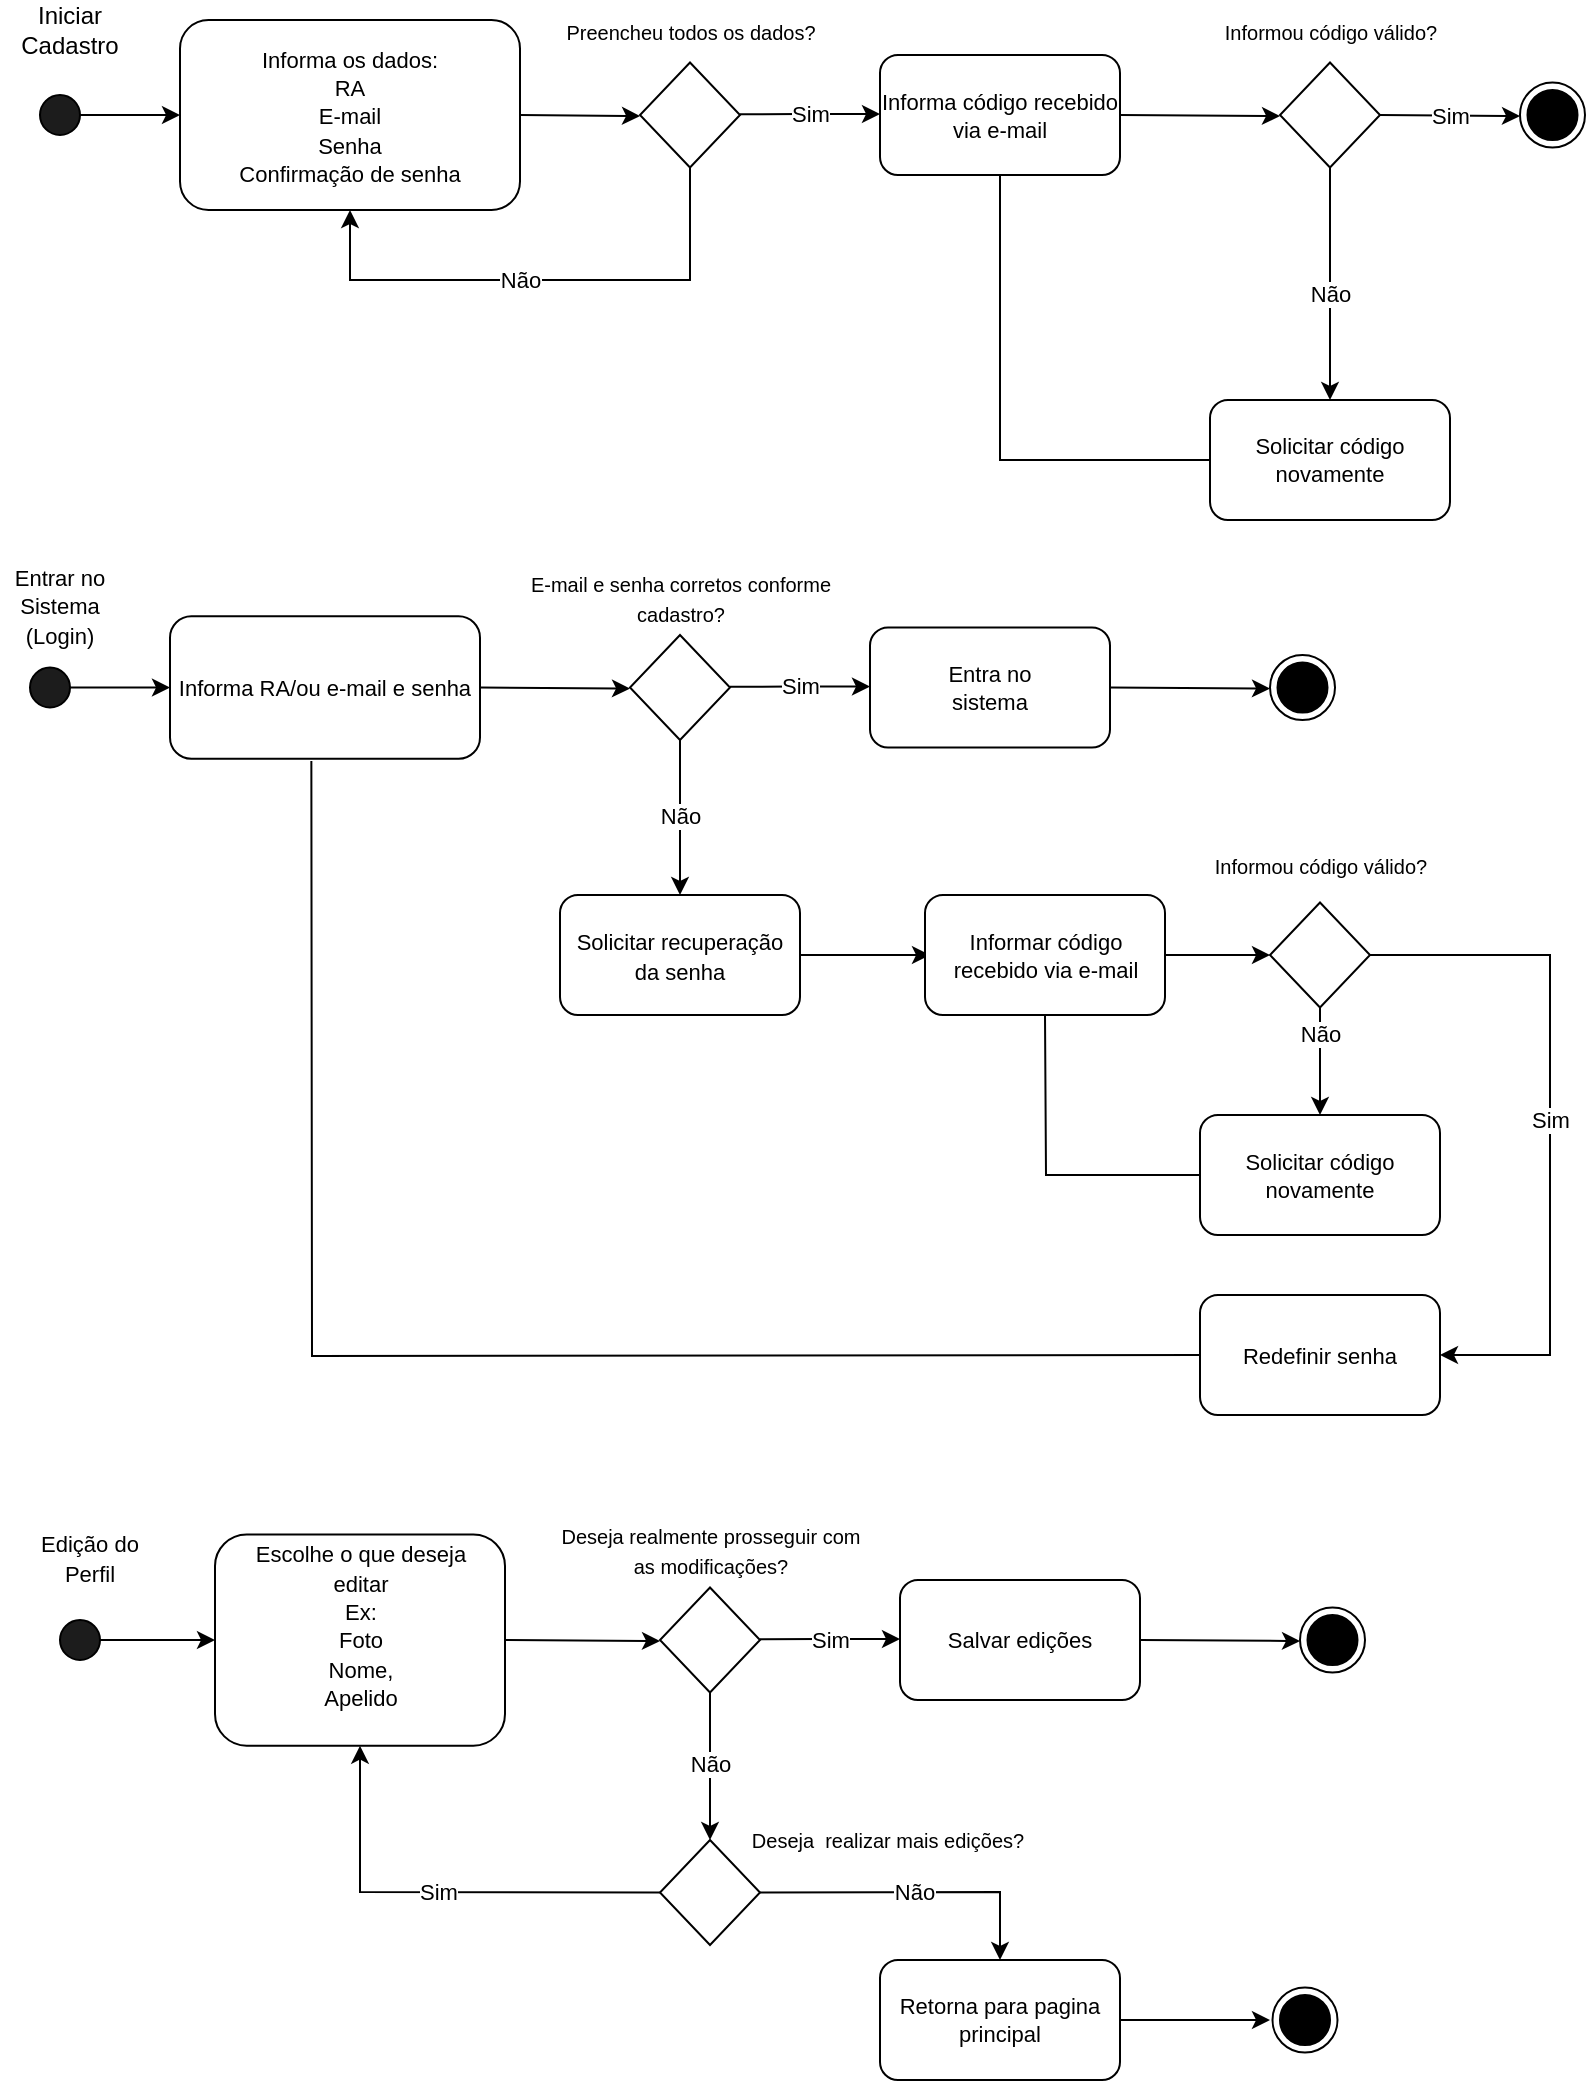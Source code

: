 <mxfile version="21.1.7" type="github">
  <diagram name="Página-1" id="GVrCEBP-sC31mfDfFol-">
    <mxGraphModel dx="1434" dy="764" grid="1" gridSize="10" guides="1" tooltips="1" connect="1" arrows="1" fold="1" page="1" pageScale="1" pageWidth="827" pageHeight="1169" math="0" shadow="0">
      <root>
        <mxCell id="0" />
        <mxCell id="1" parent="0" />
        <mxCell id="yPgfIwb3IiQU2in2HysK-1" value="" style="ellipse;whiteSpace=wrap;html=1;aspect=fixed;fillColor=#1C1C1C;" parent="1" vertex="1">
          <mxGeometry x="20" y="77.5" width="20" height="20" as="geometry" />
        </mxCell>
        <mxCell id="yPgfIwb3IiQU2in2HysK-2" value="" style="endArrow=classic;html=1;rounded=0;exitX=1;exitY=0.5;exitDx=0;exitDy=0;entryX=0;entryY=0.5;entryDx=0;entryDy=0;" parent="1" source="yPgfIwb3IiQU2in2HysK-1" target="yPgfIwb3IiQU2in2HysK-5" edge="1">
          <mxGeometry width="50" height="50" relative="1" as="geometry">
            <mxPoint x="240" y="270" as="sourcePoint" />
            <mxPoint x="90" y="70" as="targetPoint" />
          </mxGeometry>
        </mxCell>
        <mxCell id="yPgfIwb3IiQU2in2HysK-4" value="Iniciar Cadastro" style="text;strokeColor=none;align=center;fillColor=none;html=1;verticalAlign=middle;whiteSpace=wrap;rounded=0;" parent="1" vertex="1">
          <mxGeometry y="30" width="70" height="30" as="geometry" />
        </mxCell>
        <mxCell id="yPgfIwb3IiQU2in2HysK-5" value="&lt;font style=&quot;font-size: 11px;&quot;&gt;Informa os dados:&lt;br&gt;RA&lt;br&gt;E-mail&lt;br&gt;Senha&lt;br&gt;Confirmação de senha&lt;/font&gt;" style="rounded=1;whiteSpace=wrap;html=1;" parent="1" vertex="1">
          <mxGeometry x="90" y="40" width="170" height="95" as="geometry" />
        </mxCell>
        <mxCell id="yPgfIwb3IiQU2in2HysK-7" value="" style="endArrow=classic;html=1;rounded=0;exitX=1;exitY=0.5;exitDx=0;exitDy=0;" parent="1" source="yPgfIwb3IiQU2in2HysK-5" edge="1">
          <mxGeometry width="50" height="50" relative="1" as="geometry">
            <mxPoint x="50" y="98" as="sourcePoint" />
            <mxPoint x="320" y="88" as="targetPoint" />
            <Array as="points" />
          </mxGeometry>
        </mxCell>
        <mxCell id="yPgfIwb3IiQU2in2HysK-8" value="" style="rhombus;whiteSpace=wrap;html=1;" parent="1" vertex="1">
          <mxGeometry x="320" y="61.25" width="50" height="52.5" as="geometry" />
        </mxCell>
        <mxCell id="yPgfIwb3IiQU2in2HysK-9" value="&lt;font style=&quot;font-size: 10px;&quot;&gt;Preencheu todos os dados?&lt;/font&gt;" style="text;strokeColor=none;align=center;fillColor=none;html=1;verticalAlign=middle;whiteSpace=wrap;rounded=0;" parent="1" vertex="1">
          <mxGeometry x="267.5" y="31.25" width="155" height="30" as="geometry" />
        </mxCell>
        <mxCell id="yPgfIwb3IiQU2in2HysK-10" value="Sim" style="endArrow=classic;html=1;rounded=0;exitX=1;exitY=0.5;exitDx=0;exitDy=0;" parent="1" edge="1">
          <mxGeometry width="50" height="50" relative="1" as="geometry">
            <mxPoint x="370" y="87.16" as="sourcePoint" />
            <mxPoint x="440" y="87" as="targetPoint" />
            <Array as="points">
              <mxPoint x="400" y="87" />
            </Array>
          </mxGeometry>
        </mxCell>
        <mxCell id="yPgfIwb3IiQU2in2HysK-11" value="Não" style="endArrow=classic;html=1;rounded=0;exitX=0.5;exitY=1;exitDx=0;exitDy=0;entryX=0.5;entryY=1;entryDx=0;entryDy=0;" parent="1" source="yPgfIwb3IiQU2in2HysK-8" target="yPgfIwb3IiQU2in2HysK-5" edge="1">
          <mxGeometry x="0.081" width="50" height="50" relative="1" as="geometry">
            <mxPoint x="270" y="98" as="sourcePoint" />
            <mxPoint x="190" y="170" as="targetPoint" />
            <Array as="points">
              <mxPoint x="345" y="170" />
              <mxPoint x="240" y="170" />
              <mxPoint x="175" y="170" />
            </Array>
            <mxPoint as="offset" />
          </mxGeometry>
        </mxCell>
        <mxCell id="yPgfIwb3IiQU2in2HysK-12" value="Informa código recebido via e-mail" style="rounded=1;whiteSpace=wrap;html=1;fontSize=11;" parent="1" vertex="1">
          <mxGeometry x="440" y="57.5" width="120" height="60" as="geometry" />
        </mxCell>
        <mxCell id="yPgfIwb3IiQU2in2HysK-13" value="" style="endArrow=classic;html=1;rounded=0;exitX=1;exitY=0.5;exitDx=0;exitDy=0;" parent="1" source="yPgfIwb3IiQU2in2HysK-12" edge="1">
          <mxGeometry width="50" height="50" relative="1" as="geometry">
            <mxPoint x="270" y="98" as="sourcePoint" />
            <mxPoint x="640" y="88" as="targetPoint" />
            <Array as="points" />
          </mxGeometry>
        </mxCell>
        <mxCell id="yPgfIwb3IiQU2in2HysK-14" value="" style="rhombus;whiteSpace=wrap;html=1;" parent="1" vertex="1">
          <mxGeometry x="640" y="61.25" width="50" height="52.5" as="geometry" />
        </mxCell>
        <mxCell id="yPgfIwb3IiQU2in2HysK-15" value="&lt;font style=&quot;font-size: 10px;&quot;&gt;Informou código válido?&lt;/font&gt;" style="text;strokeColor=none;align=center;fillColor=none;html=1;verticalAlign=middle;whiteSpace=wrap;rounded=0;" parent="1" vertex="1">
          <mxGeometry x="587.5" y="31.25" width="155" height="30" as="geometry" />
        </mxCell>
        <mxCell id="yPgfIwb3IiQU2in2HysK-17" value="Sim" style="endArrow=classic;html=1;rounded=0;exitX=1;exitY=0.5;exitDx=0;exitDy=0;" parent="1" source="yPgfIwb3IiQU2in2HysK-14" edge="1">
          <mxGeometry width="50" height="50" relative="1" as="geometry">
            <mxPoint x="570" y="98" as="sourcePoint" />
            <mxPoint x="760" y="88" as="targetPoint" />
            <Array as="points" />
          </mxGeometry>
        </mxCell>
        <mxCell id="yPgfIwb3IiQU2in2HysK-18" value="Não" style="endArrow=classic;html=1;rounded=0;exitX=0.5;exitY=1;exitDx=0;exitDy=0;" parent="1" source="yPgfIwb3IiQU2in2HysK-14" edge="1">
          <mxGeometry x="0.081" width="50" height="50" relative="1" as="geometry">
            <mxPoint x="670" y="113.75" as="sourcePoint" />
            <mxPoint x="665" y="230" as="targetPoint" />
            <Array as="points">
              <mxPoint x="665" y="170" />
              <mxPoint x="665" y="190" />
            </Array>
            <mxPoint as="offset" />
          </mxGeometry>
        </mxCell>
        <mxCell id="yPgfIwb3IiQU2in2HysK-19" value="Solicitar código&lt;br&gt;novamente" style="rounded=1;whiteSpace=wrap;html=1;fontSize=11;" parent="1" vertex="1">
          <mxGeometry x="605" y="230" width="120" height="60" as="geometry" />
        </mxCell>
        <mxCell id="yPgfIwb3IiQU2in2HysK-20" value="" style="endArrow=none;html=1;rounded=0;entryX=0;entryY=0.5;entryDx=0;entryDy=0;exitX=0.5;exitY=1;exitDx=0;exitDy=0;" parent="1" source="yPgfIwb3IiQU2in2HysK-12" target="yPgfIwb3IiQU2in2HysK-19" edge="1">
          <mxGeometry width="50" height="50" relative="1" as="geometry">
            <mxPoint x="480" y="260" as="sourcePoint" />
            <mxPoint x="460" y="150" as="targetPoint" />
            <Array as="points">
              <mxPoint x="500" y="260" />
            </Array>
          </mxGeometry>
        </mxCell>
        <mxCell id="yPgfIwb3IiQU2in2HysK-21" value="" style="ellipse;whiteSpace=wrap;html=1;aspect=fixed;" parent="1" vertex="1">
          <mxGeometry x="760" y="71.25" width="32.5" height="32.5" as="geometry" />
        </mxCell>
        <mxCell id="yPgfIwb3IiQU2in2HysK-22" value="" style="ellipse;whiteSpace=wrap;html=1;aspect=fixed;fillColor=#000000;labelBackgroundColor=#000000;" parent="1" vertex="1">
          <mxGeometry x="763.75" y="75" width="25" height="25" as="geometry" />
        </mxCell>
        <mxCell id="yPgfIwb3IiQU2in2HysK-39" value="" style="ellipse;whiteSpace=wrap;html=1;aspect=fixed;fillColor=#1C1C1C;" parent="1" vertex="1">
          <mxGeometry x="15" y="363.75" width="20" height="20" as="geometry" />
        </mxCell>
        <mxCell id="yPgfIwb3IiQU2in2HysK-40" value="" style="endArrow=classic;html=1;rounded=0;exitX=1;exitY=0.5;exitDx=0;exitDy=0;entryX=0;entryY=0.5;entryDx=0;entryDy=0;" parent="1" source="yPgfIwb3IiQU2in2HysK-39" target="yPgfIwb3IiQU2in2HysK-41" edge="1">
          <mxGeometry width="50" height="50" relative="1" as="geometry">
            <mxPoint x="235" y="556.25" as="sourcePoint" />
            <mxPoint x="85" y="356.25" as="targetPoint" />
          </mxGeometry>
        </mxCell>
        <mxCell id="yPgfIwb3IiQU2in2HysK-41" value="&lt;font style=&quot;font-size: 11px;&quot;&gt;Informa RA/ou e-mail e senha&lt;br&gt;&lt;/font&gt;" style="rounded=1;whiteSpace=wrap;html=1;" parent="1" vertex="1">
          <mxGeometry x="85" y="338.13" width="155" height="71.25" as="geometry" />
        </mxCell>
        <mxCell id="yPgfIwb3IiQU2in2HysK-42" value="" style="endArrow=classic;html=1;rounded=0;exitX=1;exitY=0.5;exitDx=0;exitDy=0;" parent="1" source="yPgfIwb3IiQU2in2HysK-41" edge="1">
          <mxGeometry width="50" height="50" relative="1" as="geometry">
            <mxPoint x="45" y="384.25" as="sourcePoint" />
            <mxPoint x="315" y="374.25" as="targetPoint" />
            <Array as="points" />
          </mxGeometry>
        </mxCell>
        <mxCell id="yPgfIwb3IiQU2in2HysK-43" value="" style="rhombus;whiteSpace=wrap;html=1;" parent="1" vertex="1">
          <mxGeometry x="315" y="347.5" width="50" height="52.5" as="geometry" />
        </mxCell>
        <mxCell id="yPgfIwb3IiQU2in2HysK-44" value="&lt;font style=&quot;font-size: 10px;&quot;&gt;E-mail e senha corretos conforme cadastro?&lt;/font&gt;" style="text;strokeColor=none;align=center;fillColor=none;html=1;verticalAlign=middle;whiteSpace=wrap;rounded=0;" parent="1" vertex="1">
          <mxGeometry x="262.5" y="313.75" width="155" height="30" as="geometry" />
        </mxCell>
        <mxCell id="yPgfIwb3IiQU2in2HysK-45" value="Sim" style="endArrow=classic;html=1;rounded=0;exitX=1;exitY=0.5;exitDx=0;exitDy=0;" parent="1" edge="1">
          <mxGeometry width="50" height="50" relative="1" as="geometry">
            <mxPoint x="365" y="373.41" as="sourcePoint" />
            <mxPoint x="435" y="373.25" as="targetPoint" />
            <Array as="points">
              <mxPoint x="395" y="373.25" />
            </Array>
          </mxGeometry>
        </mxCell>
        <mxCell id="yPgfIwb3IiQU2in2HysK-46" value="Não" style="endArrow=classic;html=1;rounded=0;exitX=0.5;exitY=1;exitDx=0;exitDy=0;" parent="1" source="yPgfIwb3IiQU2in2HysK-43" edge="1">
          <mxGeometry x="-0.032" width="50" height="50" relative="1" as="geometry">
            <mxPoint x="265" y="384.25" as="sourcePoint" />
            <mxPoint x="340" y="477.5" as="targetPoint" />
            <Array as="points" />
            <mxPoint as="offset" />
          </mxGeometry>
        </mxCell>
        <mxCell id="yPgfIwb3IiQU2in2HysK-47" value="Entra no&lt;br&gt;sistema" style="rounded=1;whiteSpace=wrap;html=1;fontSize=11;" parent="1" vertex="1">
          <mxGeometry x="435" y="343.75" width="120" height="60" as="geometry" />
        </mxCell>
        <mxCell id="yPgfIwb3IiQU2in2HysK-48" value="" style="endArrow=classic;html=1;rounded=0;exitX=1;exitY=0.5;exitDx=0;exitDy=0;" parent="1" source="yPgfIwb3IiQU2in2HysK-47" edge="1">
          <mxGeometry width="50" height="50" relative="1" as="geometry">
            <mxPoint x="265" y="384.25" as="sourcePoint" />
            <mxPoint x="635" y="374.25" as="targetPoint" />
            <Array as="points" />
          </mxGeometry>
        </mxCell>
        <mxCell id="yPgfIwb3IiQU2in2HysK-55" value="" style="ellipse;whiteSpace=wrap;html=1;aspect=fixed;" parent="1" vertex="1">
          <mxGeometry x="635" y="357.51" width="32.5" height="32.5" as="geometry" />
        </mxCell>
        <mxCell id="yPgfIwb3IiQU2in2HysK-56" value="" style="ellipse;whiteSpace=wrap;html=1;aspect=fixed;fillColor=#000000;labelBackgroundColor=#000000;" parent="1" vertex="1">
          <mxGeometry x="638.75" y="361.26" width="25" height="25" as="geometry" />
        </mxCell>
        <mxCell id="yPgfIwb3IiQU2in2HysK-57" value="&lt;font style=&quot;font-size: 11px;&quot;&gt;Entrar no Sistema&lt;br&gt;(Login)&lt;/font&gt;" style="text;strokeColor=none;align=center;fillColor=none;html=1;verticalAlign=middle;whiteSpace=wrap;rounded=0;" parent="1" vertex="1">
          <mxGeometry y="317.5" width="60" height="30" as="geometry" />
        </mxCell>
        <mxCell id="yPgfIwb3IiQU2in2HysK-58" value="&lt;font style=&quot;font-size: 11px;&quot;&gt;Solicitar recuperação&lt;br&gt;da senha&lt;/font&gt;" style="rounded=1;whiteSpace=wrap;html=1;" parent="1" vertex="1">
          <mxGeometry x="280" y="477.5" width="120" height="60" as="geometry" />
        </mxCell>
        <mxCell id="yPgfIwb3IiQU2in2HysK-59" value="" style="endArrow=classic;html=1;rounded=0;exitX=1;exitY=0.5;exitDx=0;exitDy=0;" parent="1" source="yPgfIwb3IiQU2in2HysK-58" edge="1">
          <mxGeometry width="50" height="50" relative="1" as="geometry">
            <mxPoint x="245" y="383.5" as="sourcePoint" />
            <mxPoint x="465" y="507.5" as="targetPoint" />
            <Array as="points" />
          </mxGeometry>
        </mxCell>
        <mxCell id="yPgfIwb3IiQU2in2HysK-60" value="Informar código recebido via e-mail" style="rounded=1;whiteSpace=wrap;html=1;fontSize=11;" parent="1" vertex="1">
          <mxGeometry x="462.5" y="477.5" width="120" height="60" as="geometry" />
        </mxCell>
        <mxCell id="yPgfIwb3IiQU2in2HysK-61" value="" style="endArrow=classic;html=1;rounded=0;exitX=1;exitY=0.5;exitDx=0;exitDy=0;" parent="1" source="yPgfIwb3IiQU2in2HysK-60" edge="1">
          <mxGeometry width="50" height="50" relative="1" as="geometry">
            <mxPoint x="565" y="75.5" as="sourcePoint" />
            <mxPoint x="635" y="507.5" as="targetPoint" />
            <Array as="points" />
          </mxGeometry>
        </mxCell>
        <mxCell id="yPgfIwb3IiQU2in2HysK-62" value="" style="rhombus;whiteSpace=wrap;html=1;" parent="1" vertex="1">
          <mxGeometry x="635" y="481.25" width="50" height="52.5" as="geometry" />
        </mxCell>
        <mxCell id="yPgfIwb3IiQU2in2HysK-63" value="&lt;font style=&quot;font-size: 10px;&quot;&gt;Informou código válido?&lt;/font&gt;" style="text;strokeColor=none;align=center;fillColor=none;html=1;verticalAlign=middle;whiteSpace=wrap;rounded=0;" parent="1" vertex="1">
          <mxGeometry x="582.5" y="447.5" width="155" height="30" as="geometry" />
        </mxCell>
        <mxCell id="yPgfIwb3IiQU2in2HysK-64" value="Não" style="endArrow=classic;html=1;rounded=0;exitX=0.5;exitY=1;exitDx=0;exitDy=0;" parent="1" source="yPgfIwb3IiQU2in2HysK-62" edge="1">
          <mxGeometry x="-0.493" width="50" height="50" relative="1" as="geometry">
            <mxPoint x="670" y="101.5" as="sourcePoint" />
            <mxPoint x="660" y="587.5" as="targetPoint" />
            <Array as="points" />
            <mxPoint as="offset" />
          </mxGeometry>
        </mxCell>
        <mxCell id="yPgfIwb3IiQU2in2HysK-68" value="Solicitar código&lt;br&gt;novamente" style="rounded=1;whiteSpace=wrap;html=1;fontSize=11;" parent="1" vertex="1">
          <mxGeometry x="600" y="587.5" width="120" height="60" as="geometry" />
        </mxCell>
        <mxCell id="yPgfIwb3IiQU2in2HysK-69" value="" style="endArrow=none;html=1;rounded=0;entryX=0;entryY=0.5;entryDx=0;entryDy=0;exitX=0.5;exitY=1;exitDx=0;exitDy=0;" parent="1" source="yPgfIwb3IiQU2in2HysK-60" target="yPgfIwb3IiQU2in2HysK-68" edge="1">
          <mxGeometry width="50" height="50" relative="1" as="geometry">
            <mxPoint x="505" y="105.5" as="sourcePoint" />
            <mxPoint x="610" y="247.5" as="targetPoint" />
            <Array as="points">
              <mxPoint x="523" y="617.5" />
            </Array>
          </mxGeometry>
        </mxCell>
        <mxCell id="yPgfIwb3IiQU2in2HysK-70" value="Sim" style="endArrow=classic;html=1;rounded=0;exitX=1;exitY=0.5;exitDx=0;exitDy=0;entryX=1;entryY=0.5;entryDx=0;entryDy=0;" parent="1" source="yPgfIwb3IiQU2in2HysK-62" target="yPgfIwb3IiQU2in2HysK-73" edge="1">
          <mxGeometry width="50" height="50" relative="1" as="geometry">
            <mxPoint x="695" y="75.5" as="sourcePoint" />
            <mxPoint x="775" y="707.5" as="targetPoint" />
            <Array as="points">
              <mxPoint x="775" y="507.5" />
              <mxPoint x="775" y="707.5" />
            </Array>
          </mxGeometry>
        </mxCell>
        <mxCell id="yPgfIwb3IiQU2in2HysK-73" value="Redefinir senha" style="rounded=1;whiteSpace=wrap;html=1;fontSize=11;" parent="1" vertex="1">
          <mxGeometry x="600" y="677.5" width="120" height="60" as="geometry" />
        </mxCell>
        <mxCell id="yPgfIwb3IiQU2in2HysK-74" value="" style="endArrow=none;html=1;rounded=0;entryX=0;entryY=0.5;entryDx=0;entryDy=0;exitX=0.456;exitY=1.016;exitDx=0;exitDy=0;exitPerimeter=0;" parent="1" source="yPgfIwb3IiQU2in2HysK-41" target="yPgfIwb3IiQU2in2HysK-73" edge="1">
          <mxGeometry width="50" height="50" relative="1" as="geometry">
            <mxPoint x="533" y="547.5" as="sourcePoint" />
            <mxPoint x="610" y="627.5" as="targetPoint" />
            <Array as="points">
              <mxPoint x="156" y="708" />
            </Array>
          </mxGeometry>
        </mxCell>
        <mxCell id="yPgfIwb3IiQU2in2HysK-76" value="" style="ellipse;whiteSpace=wrap;html=1;aspect=fixed;fillColor=#1C1C1C;" parent="1" vertex="1">
          <mxGeometry x="30" y="840" width="20" height="20" as="geometry" />
        </mxCell>
        <mxCell id="yPgfIwb3IiQU2in2HysK-77" value="" style="endArrow=classic;html=1;rounded=0;exitX=1;exitY=0.5;exitDx=0;exitDy=0;entryX=0;entryY=0.5;entryDx=0;entryDy=0;" parent="1" source="yPgfIwb3IiQU2in2HysK-76" target="yPgfIwb3IiQU2in2HysK-78" edge="1">
          <mxGeometry width="50" height="50" relative="1" as="geometry">
            <mxPoint x="250" y="1032.5" as="sourcePoint" />
            <mxPoint x="100" y="832.5" as="targetPoint" />
          </mxGeometry>
        </mxCell>
        <mxCell id="yPgfIwb3IiQU2in2HysK-78" value="&lt;font style=&quot;font-size: 11px;&quot;&gt;Escolhe o que deseja&lt;br&gt;editar&lt;br&gt;Ex:&lt;br&gt;Foto&lt;br&gt;Nome,&lt;br&gt;Apelido&lt;br&gt;&lt;br&gt;&lt;/font&gt;" style="rounded=1;whiteSpace=wrap;html=1;" parent="1" vertex="1">
          <mxGeometry x="107.5" y="797.2" width="145" height="105.63" as="geometry" />
        </mxCell>
        <mxCell id="yPgfIwb3IiQU2in2HysK-79" value="" style="endArrow=classic;html=1;rounded=0;exitX=1;exitY=0.5;exitDx=0;exitDy=0;" parent="1" source="yPgfIwb3IiQU2in2HysK-78" edge="1">
          <mxGeometry width="50" height="50" relative="1" as="geometry">
            <mxPoint x="60" y="860.5" as="sourcePoint" />
            <mxPoint x="330" y="850.5" as="targetPoint" />
            <Array as="points" />
          </mxGeometry>
        </mxCell>
        <mxCell id="yPgfIwb3IiQU2in2HysK-80" value="" style="rhombus;whiteSpace=wrap;html=1;" parent="1" vertex="1">
          <mxGeometry x="330" y="823.75" width="50" height="52.5" as="geometry" />
        </mxCell>
        <mxCell id="yPgfIwb3IiQU2in2HysK-81" value="&lt;font style=&quot;font-size: 10px;&quot;&gt;Deseja realmente prosseguir com as modificações?&lt;/font&gt;" style="text;strokeColor=none;align=center;fillColor=none;html=1;verticalAlign=middle;whiteSpace=wrap;rounded=0;" parent="1" vertex="1">
          <mxGeometry x="277.5" y="790" width="155" height="30" as="geometry" />
        </mxCell>
        <mxCell id="yPgfIwb3IiQU2in2HysK-82" value="Sim" style="endArrow=classic;html=1;rounded=0;exitX=1;exitY=0.5;exitDx=0;exitDy=0;" parent="1" edge="1">
          <mxGeometry width="50" height="50" relative="1" as="geometry">
            <mxPoint x="380" y="849.66" as="sourcePoint" />
            <mxPoint x="450" y="849.5" as="targetPoint" />
            <Array as="points">
              <mxPoint x="410" y="849.5" />
            </Array>
          </mxGeometry>
        </mxCell>
        <mxCell id="yPgfIwb3IiQU2in2HysK-83" value="Não" style="endArrow=classic;html=1;rounded=0;exitX=0.5;exitY=1;exitDx=0;exitDy=0;entryX=0.5;entryY=0;entryDx=0;entryDy=0;" parent="1" source="yPgfIwb3IiQU2in2HysK-80" target="SW-ORvvcEC2hXW5tAMiy-1" edge="1">
          <mxGeometry x="-0.032" width="50" height="50" relative="1" as="geometry">
            <mxPoint x="280" y="860.5" as="sourcePoint" />
            <mxPoint x="355" y="953.75" as="targetPoint" />
            <Array as="points" />
            <mxPoint as="offset" />
          </mxGeometry>
        </mxCell>
        <mxCell id="yPgfIwb3IiQU2in2HysK-84" value="Salvar edições" style="rounded=1;whiteSpace=wrap;html=1;fontSize=11;" parent="1" vertex="1">
          <mxGeometry x="450" y="820" width="120" height="60" as="geometry" />
        </mxCell>
        <mxCell id="yPgfIwb3IiQU2in2HysK-85" value="" style="endArrow=classic;html=1;rounded=0;exitX=1;exitY=0.5;exitDx=0;exitDy=0;" parent="1" source="yPgfIwb3IiQU2in2HysK-84" edge="1">
          <mxGeometry width="50" height="50" relative="1" as="geometry">
            <mxPoint x="280" y="860.5" as="sourcePoint" />
            <mxPoint x="650" y="850.5" as="targetPoint" />
            <Array as="points" />
          </mxGeometry>
        </mxCell>
        <mxCell id="yPgfIwb3IiQU2in2HysK-86" value="" style="ellipse;whiteSpace=wrap;html=1;aspect=fixed;" parent="1" vertex="1">
          <mxGeometry x="650" y="833.76" width="32.5" height="32.5" as="geometry" />
        </mxCell>
        <mxCell id="yPgfIwb3IiQU2in2HysK-87" value="" style="ellipse;whiteSpace=wrap;html=1;aspect=fixed;fillColor=#000000;labelBackgroundColor=#000000;" parent="1" vertex="1">
          <mxGeometry x="653.75" y="837.51" width="25" height="25" as="geometry" />
        </mxCell>
        <mxCell id="yPgfIwb3IiQU2in2HysK-88" value="&lt;span style=&quot;font-size: 11px;&quot;&gt;Edição do Perfil&lt;/span&gt;" style="text;strokeColor=none;align=center;fillColor=none;html=1;verticalAlign=middle;whiteSpace=wrap;rounded=0;" parent="1" vertex="1">
          <mxGeometry x="15" y="793.75" width="60" height="30" as="geometry" />
        </mxCell>
        <mxCell id="SW-ORvvcEC2hXW5tAMiy-1" value="" style="rhombus;whiteSpace=wrap;html=1;" parent="1" vertex="1">
          <mxGeometry x="330" y="950" width="50" height="52.5" as="geometry" />
        </mxCell>
        <mxCell id="SW-ORvvcEC2hXW5tAMiy-2" value="&lt;font style=&quot;font-size: 10px;&quot;&gt;Deseja&amp;nbsp; realizar mais edições?&lt;/font&gt;" style="text;strokeColor=none;align=center;fillColor=none;html=1;verticalAlign=middle;whiteSpace=wrap;rounded=0;" parent="1" vertex="1">
          <mxGeometry x="370" y="940" width="147.5" height="20" as="geometry" />
        </mxCell>
        <mxCell id="SW-ORvvcEC2hXW5tAMiy-3" value="Sim" style="endArrow=classic;html=1;rounded=0;exitX=0;exitY=0.5;exitDx=0;exitDy=0;entryX=0.5;entryY=1;entryDx=0;entryDy=0;" parent="1" source="SW-ORvvcEC2hXW5tAMiy-1" target="yPgfIwb3IiQU2in2HysK-78" edge="1">
          <mxGeometry width="50" height="50" relative="1" as="geometry">
            <mxPoint x="390" y="859.66" as="sourcePoint" />
            <mxPoint x="460" y="859.5" as="targetPoint" />
            <Array as="points">
              <mxPoint x="180" y="976" />
            </Array>
          </mxGeometry>
        </mxCell>
        <mxCell id="SW-ORvvcEC2hXW5tAMiy-4" value="Não" style="endArrow=classic;html=1;rounded=0;exitX=1;exitY=0.5;exitDx=0;exitDy=0;entryX=0.5;entryY=0;entryDx=0;entryDy=0;" parent="1" source="SW-ORvvcEC2hXW5tAMiy-1" edge="1">
          <mxGeometry width="50" height="50" relative="1" as="geometry">
            <mxPoint x="390" y="859.66" as="sourcePoint" />
            <mxPoint x="500" y="1010" as="targetPoint" />
            <Array as="points">
              <mxPoint x="500" y="976" />
            </Array>
          </mxGeometry>
        </mxCell>
        <mxCell id="SW-ORvvcEC2hXW5tAMiy-5" value="Retorna para pagina principal" style="rounded=1;whiteSpace=wrap;html=1;fontSize=11;" parent="1" vertex="1">
          <mxGeometry x="440" y="1010" width="120" height="60" as="geometry" />
        </mxCell>
        <mxCell id="SW-ORvvcEC2hXW5tAMiy-7" value="" style="endArrow=classic;html=1;rounded=0;exitX=1;exitY=0.5;exitDx=0;exitDy=0;" parent="1" edge="1">
          <mxGeometry width="50" height="50" relative="1" as="geometry">
            <mxPoint x="560" y="1040" as="sourcePoint" />
            <mxPoint x="635" y="1040" as="targetPoint" />
            <Array as="points" />
          </mxGeometry>
        </mxCell>
        <mxCell id="SW-ORvvcEC2hXW5tAMiy-8" value="" style="ellipse;whiteSpace=wrap;html=1;aspect=fixed;" parent="1" vertex="1">
          <mxGeometry x="636.25" y="1023.75" width="32.5" height="32.5" as="geometry" />
        </mxCell>
        <mxCell id="SW-ORvvcEC2hXW5tAMiy-9" value="" style="ellipse;whiteSpace=wrap;html=1;aspect=fixed;fillColor=#000000;labelBackgroundColor=#000000;" parent="1" vertex="1">
          <mxGeometry x="640" y="1027.5" width="25" height="25" as="geometry" />
        </mxCell>
      </root>
    </mxGraphModel>
  </diagram>
</mxfile>
